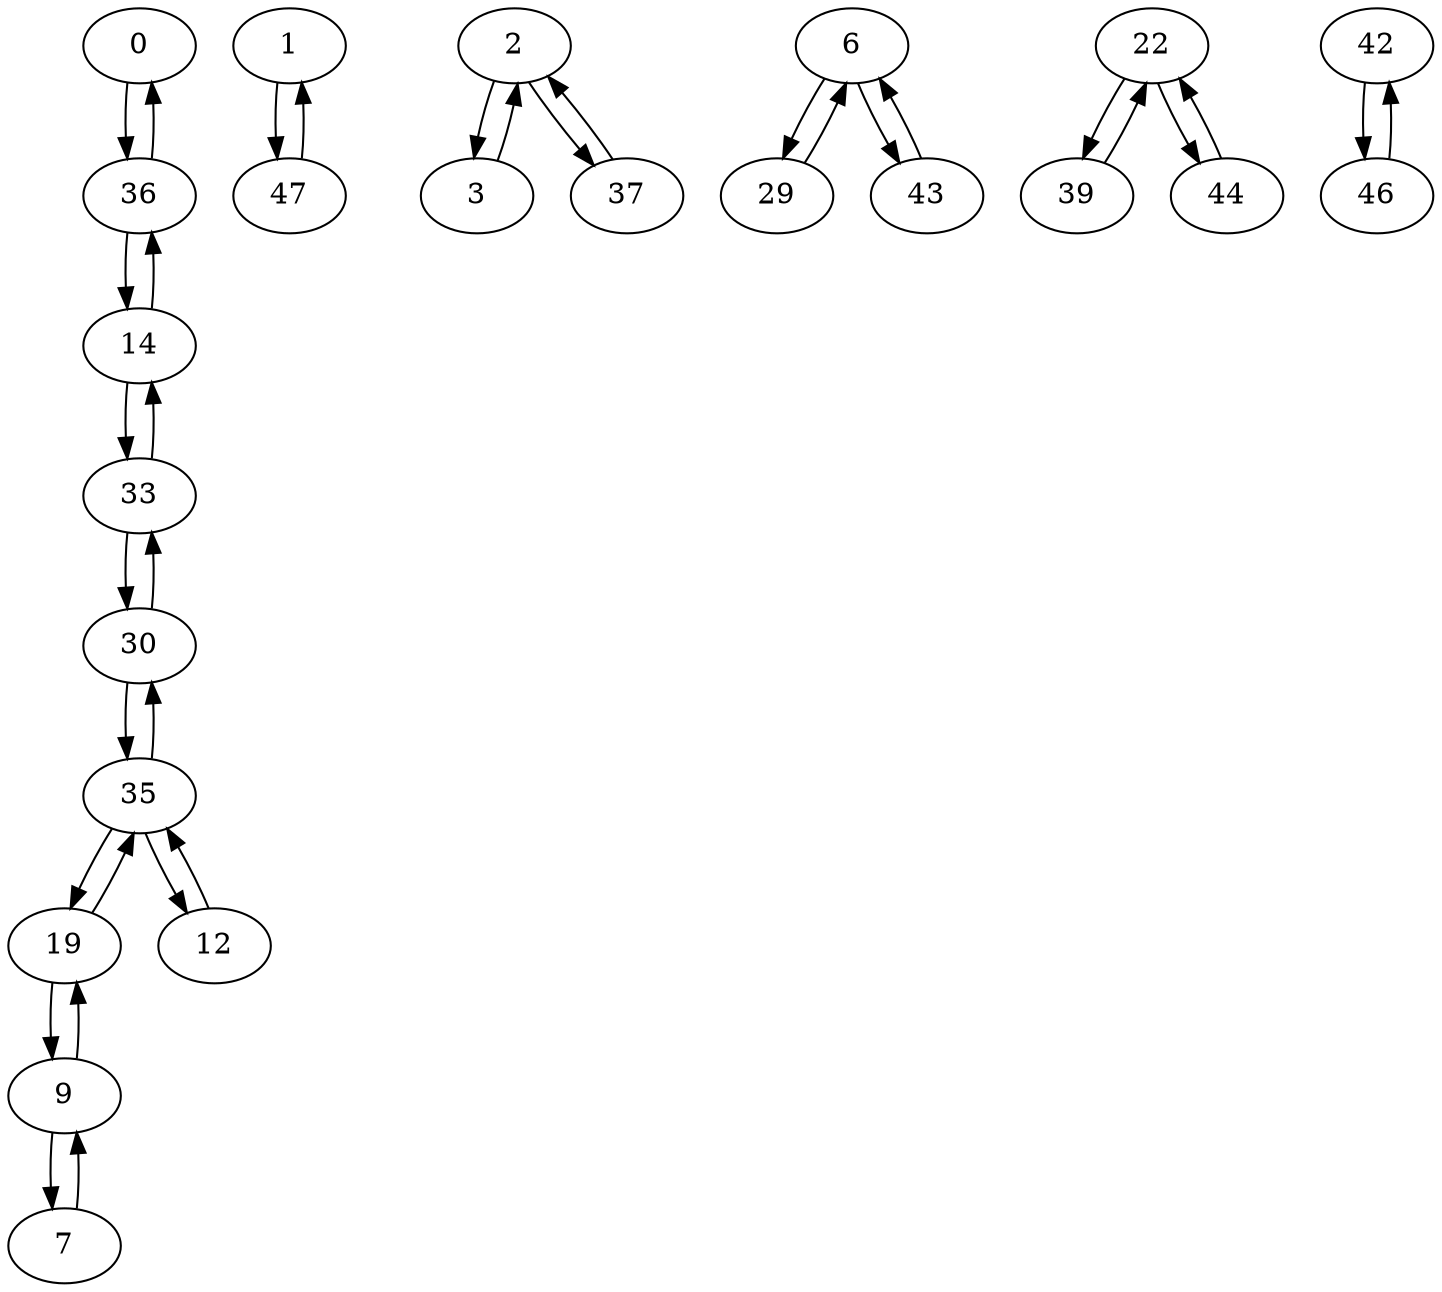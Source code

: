 digraph G {
  0 -> 36;
  1 -> 47;
  2 -> 3;
  2 -> 37;
  3 -> 2;
  6 -> 29;
  6 -> 43;
  7 -> 9;
  9 -> 7;
  9 -> 19;
  12 -> 35;
  14 -> 33;
  14 -> 36;
  19 -> 9;
  19 -> 35;
  22 -> 39;
  22 -> 44;
  29 -> 6;
  30 -> 33;
  30 -> 35;
  33 -> 14;
  33 -> 30;
  35 -> 12;
  35 -> 19;
  35 -> 30;
  36 -> 0;
  36 -> 14;
  37 -> 2;
  39 -> 22;
  42 -> 46;
  43 -> 6;
  44 -> 22;
  46 -> 42;
  47 -> 1;
}